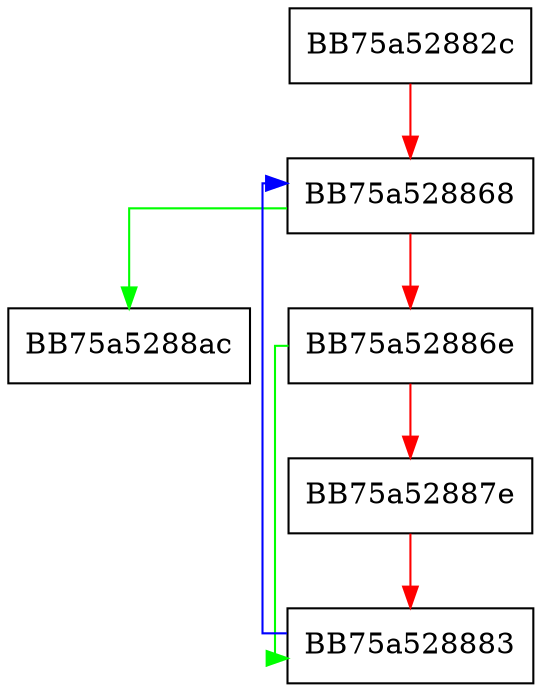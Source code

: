 digraph PurgeCache {
  node [shape="box"];
  graph [splines=ortho];
  BB75a52882c -> BB75a528868 [color="red"];
  BB75a528868 -> BB75a5288ac [color="green"];
  BB75a528868 -> BB75a52886e [color="red"];
  BB75a52886e -> BB75a528883 [color="green"];
  BB75a52886e -> BB75a52887e [color="red"];
  BB75a52887e -> BB75a528883 [color="red"];
  BB75a528883 -> BB75a528868 [color="blue"];
}